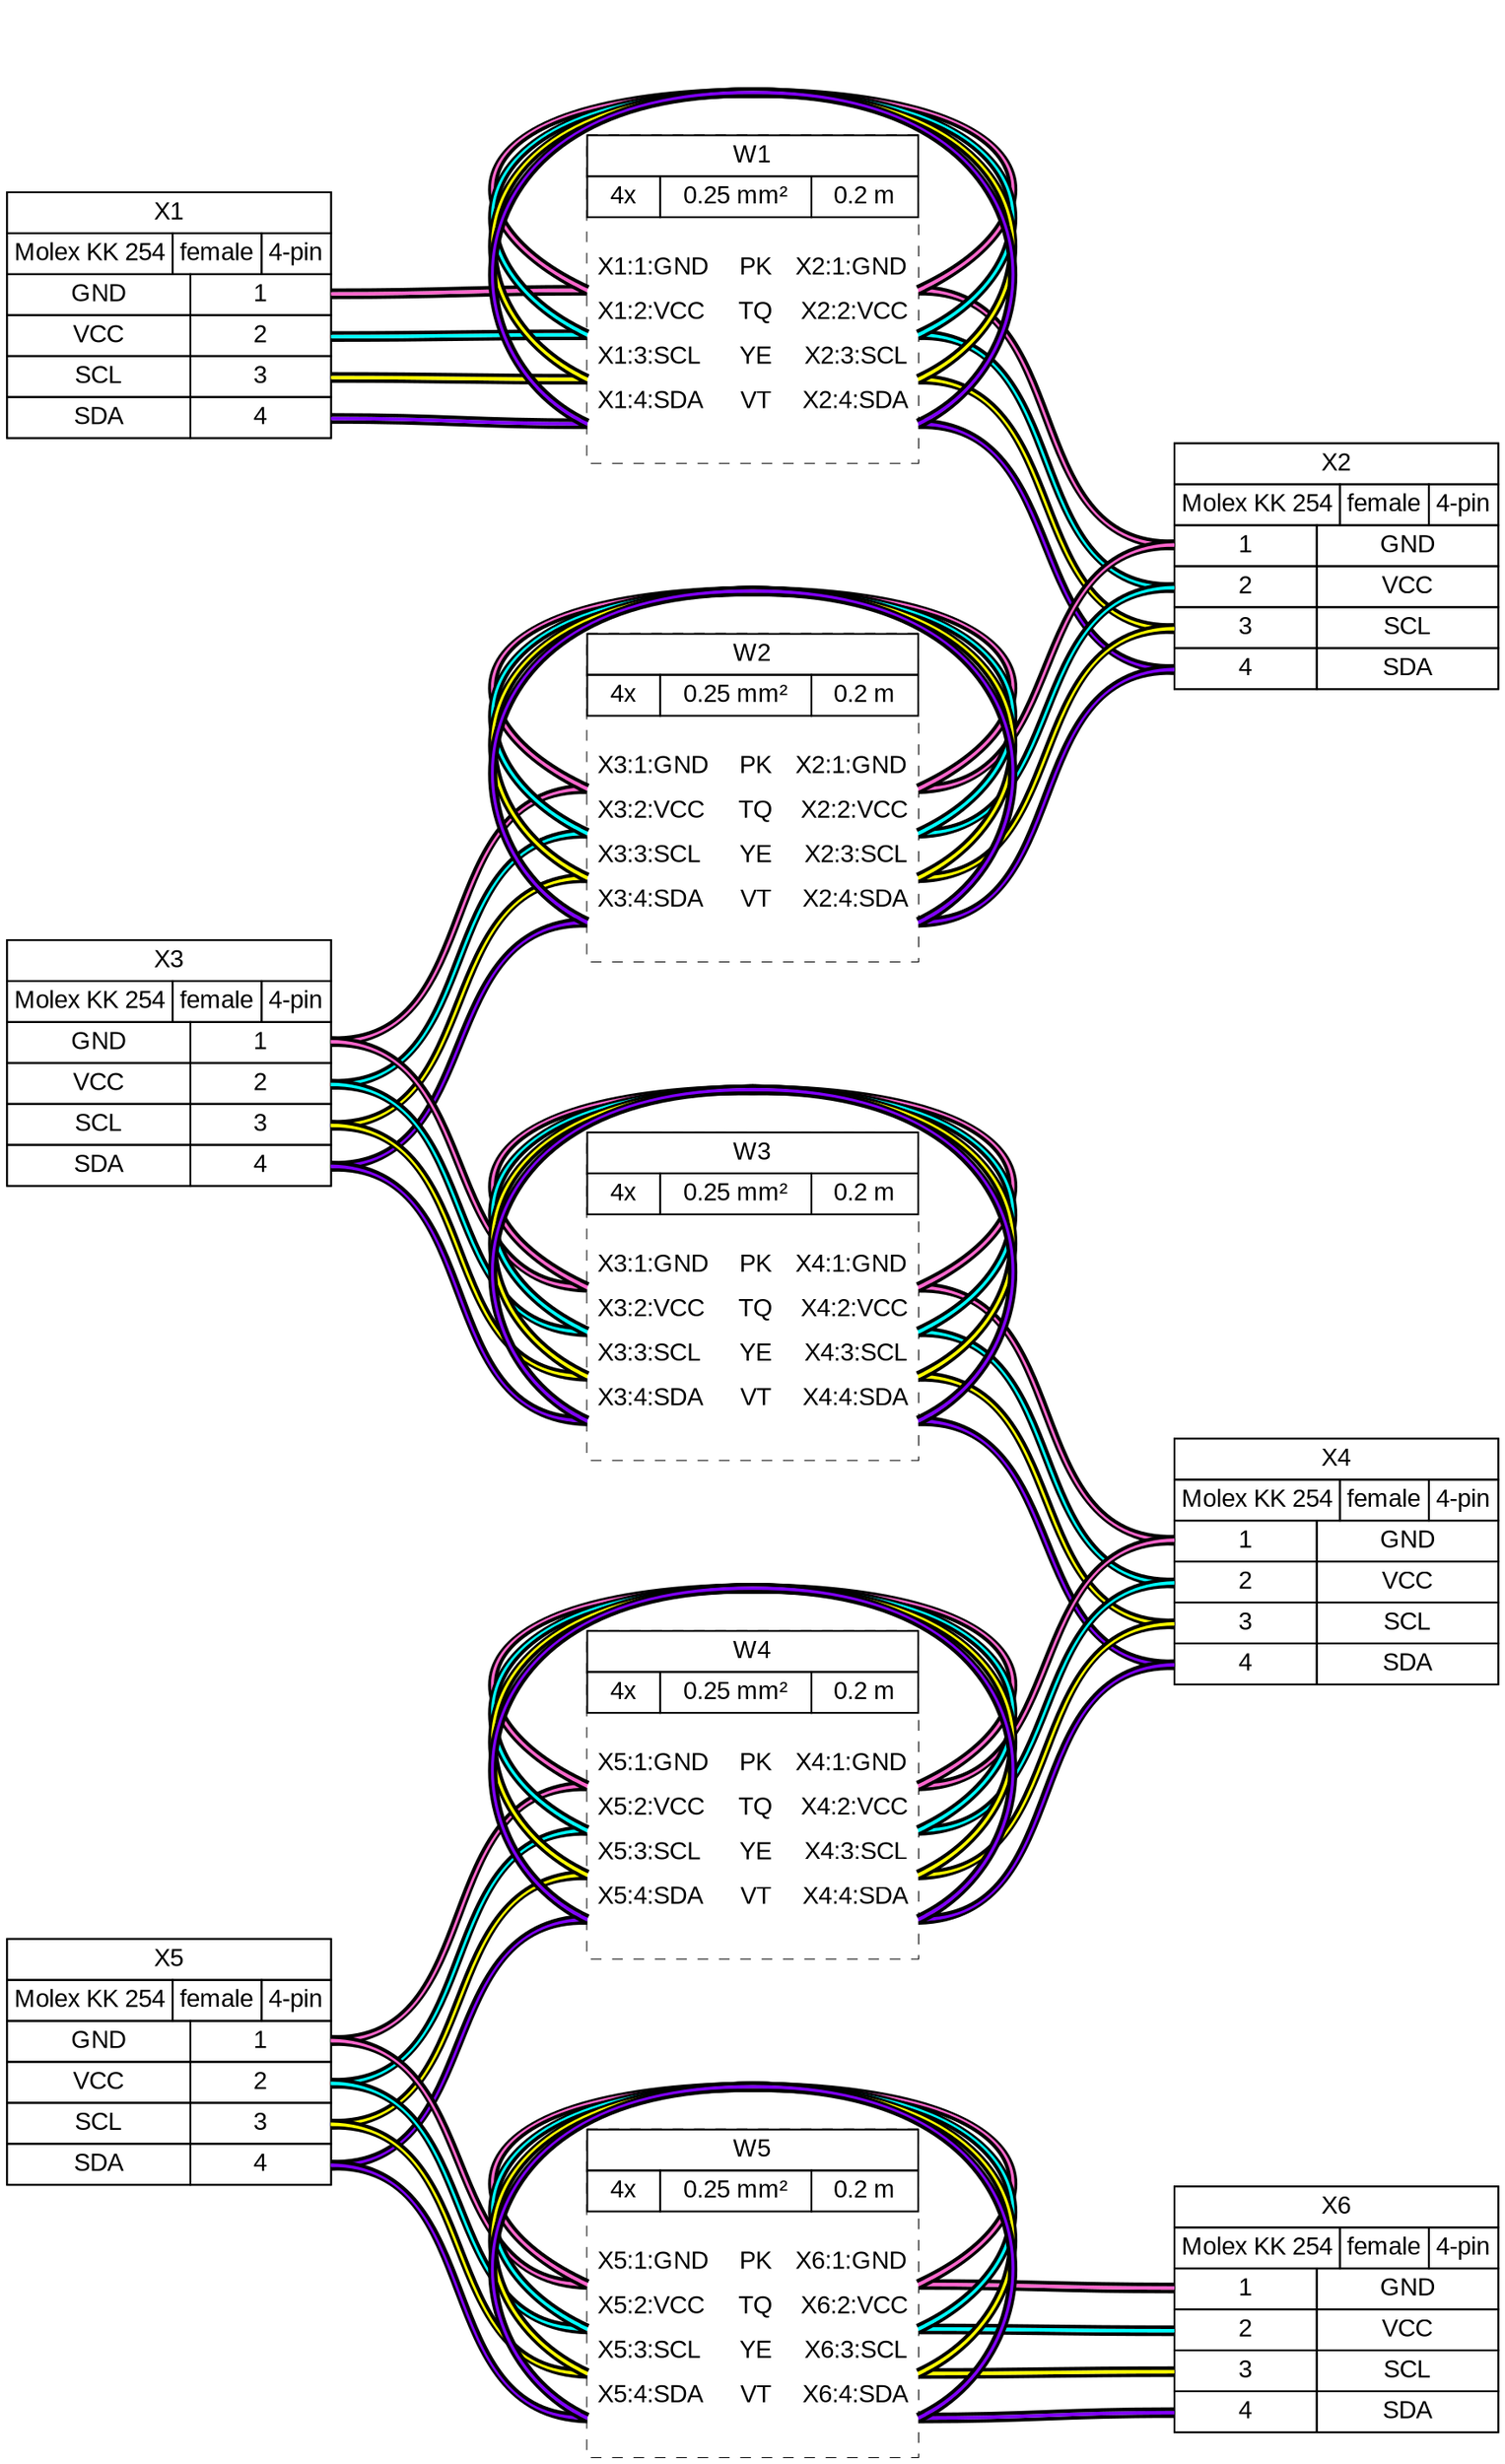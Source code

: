 graph {
// Graph generated by WireViz 0.5-dev+refactor
// https://github.com/wireviz/WireViz
	graph [bgcolor="#FFFFFF" fontname=arial nodesep=0.33 rankdir=LR ranksep=2]
	node [fillcolor="#FFFFFF" fontname=arial height=0 margin=0 shape=none style=filled width=0]
	edge [fontname=arial style=bold]
	X1 [label=<
<table border="0" cellspacing="0" cellpadding="0" bgcolor="#FFFFFF">
 <tr>
  <td>
   <table border="0" cellborder="1" cellpadding="3" cellspacing="0">
    <tr>
     <td>X1</td>
    </tr>
   </table>
  </td>
 </tr>
 <tr>
  <td>
   <table border="0" cellborder="1" cellpadding="3" cellspacing="0">
    <tr>
     <td>Molex KK 254</td>
     <td>female</td>
     <td>4-pin</td>
    </tr>
   </table>
  </td>
 </tr>
 <tr>
  <td>
   <table border="0" cellborder="1" cellpadding="3" cellspacing="0">
    <tr>
     <td>GND</td>
     <td port="p1r">1</td>
    </tr>
    <tr>
     <td>VCC</td>
     <td port="p2r">2</td>
    </tr>
    <tr>
     <td>SCL</td>
     <td port="p3r">3</td>
    </tr>
    <tr>
     <td>SDA</td>
     <td port="p4r">4</td>
    </tr>
   </table>
  </td>
 </tr>
</table>
> shape=box style=filled]
	X2 [label=<
<table border="0" cellspacing="0" cellpadding="0" bgcolor="#FFFFFF">
 <tr>
  <td>
   <table border="0" cellborder="1" cellpadding="3" cellspacing="0">
    <tr>
     <td>X2</td>
    </tr>
   </table>
  </td>
 </tr>
 <tr>
  <td>
   <table border="0" cellborder="1" cellpadding="3" cellspacing="0">
    <tr>
     <td>Molex KK 254</td>
     <td>female</td>
     <td>4-pin</td>
    </tr>
   </table>
  </td>
 </tr>
 <tr>
  <td>
   <table border="0" cellborder="1" cellpadding="3" cellspacing="0">
    <tr>
     <td port="p1l">1</td>
     <td>GND</td>
    </tr>
    <tr>
     <td port="p2l">2</td>
     <td>VCC</td>
    </tr>
    <tr>
     <td port="p3l">3</td>
     <td>SCL</td>
    </tr>
    <tr>
     <td port="p4l">4</td>
     <td>SDA</td>
    </tr>
   </table>
  </td>
 </tr>
</table>
> shape=box style=filled]
	X3 [label=<
<table border="0" cellspacing="0" cellpadding="0" bgcolor="#FFFFFF">
 <tr>
  <td>
   <table border="0" cellborder="1" cellpadding="3" cellspacing="0">
    <tr>
     <td>X3</td>
    </tr>
   </table>
  </td>
 </tr>
 <tr>
  <td>
   <table border="0" cellborder="1" cellpadding="3" cellspacing="0">
    <tr>
     <td>Molex KK 254</td>
     <td>female</td>
     <td>4-pin</td>
    </tr>
   </table>
  </td>
 </tr>
 <tr>
  <td>
   <table border="0" cellborder="1" cellpadding="3" cellspacing="0">
    <tr>
     <td>GND</td>
     <td port="p1r">1</td>
    </tr>
    <tr>
     <td>VCC</td>
     <td port="p2r">2</td>
    </tr>
    <tr>
     <td>SCL</td>
     <td port="p3r">3</td>
    </tr>
    <tr>
     <td>SDA</td>
     <td port="p4r">4</td>
    </tr>
   </table>
  </td>
 </tr>
</table>
> shape=box style=filled]
	X4 [label=<
<table border="0" cellspacing="0" cellpadding="0" bgcolor="#FFFFFF">
 <tr>
  <td>
   <table border="0" cellborder="1" cellpadding="3" cellspacing="0">
    <tr>
     <td>X4</td>
    </tr>
   </table>
  </td>
 </tr>
 <tr>
  <td>
   <table border="0" cellborder="1" cellpadding="3" cellspacing="0">
    <tr>
     <td>Molex KK 254</td>
     <td>female</td>
     <td>4-pin</td>
    </tr>
   </table>
  </td>
 </tr>
 <tr>
  <td>
   <table border="0" cellborder="1" cellpadding="3" cellspacing="0">
    <tr>
     <td port="p1l">1</td>
     <td>GND</td>
    </tr>
    <tr>
     <td port="p2l">2</td>
     <td>VCC</td>
    </tr>
    <tr>
     <td port="p3l">3</td>
     <td>SCL</td>
    </tr>
    <tr>
     <td port="p4l">4</td>
     <td>SDA</td>
    </tr>
   </table>
  </td>
 </tr>
</table>
> shape=box style=filled]
	X5 [label=<
<table border="0" cellspacing="0" cellpadding="0" bgcolor="#FFFFFF">
 <tr>
  <td>
   <table border="0" cellborder="1" cellpadding="3" cellspacing="0">
    <tr>
     <td>X5</td>
    </tr>
   </table>
  </td>
 </tr>
 <tr>
  <td>
   <table border="0" cellborder="1" cellpadding="3" cellspacing="0">
    <tr>
     <td>Molex KK 254</td>
     <td>female</td>
     <td>4-pin</td>
    </tr>
   </table>
  </td>
 </tr>
 <tr>
  <td>
   <table border="0" cellborder="1" cellpadding="3" cellspacing="0">
    <tr>
     <td>GND</td>
     <td port="p1r">1</td>
    </tr>
    <tr>
     <td>VCC</td>
     <td port="p2r">2</td>
    </tr>
    <tr>
     <td>SCL</td>
     <td port="p3r">3</td>
    </tr>
    <tr>
     <td>SDA</td>
     <td port="p4r">4</td>
    </tr>
   </table>
  </td>
 </tr>
</table>
> shape=box style=filled]
	X6 [label=<
<table border="0" cellspacing="0" cellpadding="0" bgcolor="#FFFFFF">
 <tr>
  <td>
   <table border="0" cellborder="1" cellpadding="3" cellspacing="0">
    <tr>
     <td>X6</td>
    </tr>
   </table>
  </td>
 </tr>
 <tr>
  <td>
   <table border="0" cellborder="1" cellpadding="3" cellspacing="0">
    <tr>
     <td>Molex KK 254</td>
     <td>female</td>
     <td>4-pin</td>
    </tr>
   </table>
  </td>
 </tr>
 <tr>
  <td>
   <table border="0" cellborder="1" cellpadding="3" cellspacing="0">
    <tr>
     <td port="p1l">1</td>
     <td>GND</td>
    </tr>
    <tr>
     <td port="p2l">2</td>
     <td>VCC</td>
    </tr>
    <tr>
     <td port="p3l">3</td>
     <td>SCL</td>
    </tr>
    <tr>
     <td port="p4l">4</td>
     <td>SDA</td>
    </tr>
   </table>
  </td>
 </tr>
</table>
> shape=box style=filled]
	W1 [label=<
<table border="0" cellspacing="0" cellpadding="0" bgcolor="#FFFFFF">
 <tr>
  <td>
   <table border="0" cellborder="1" cellpadding="3" cellspacing="0">
    <tr>
     <td>W1</td>
    </tr>
   </table>
  </td>
 </tr>
 <tr>
  <td>
   <table border="0" cellborder="1" cellpadding="3" cellspacing="0">
    <tr>
     <td>4x</td>
     <td>0.25 mm²</td>
     <td>0.2 m</td>
    </tr>
   </table>
  </td>
 </tr>
 <tr>
  <td>
   <table border="0" cellborder="0" cellspacing="0">
    <tr>
     <td>&nbsp;</td>
    </tr>
    <tr>
     <td align="left"> X1:1:GND</td>
     <td> </td>
     <td></td>
     <td>PK</td>
     <td> </td>
     <td align="right">X2:1:GND </td>
    </tr>
    <tr>
     <td border="0" cellspacing="0" cellpadding="0" colspan="6" height="6" port="w1"></td>
    </tr>
    <tr>
     <td align="left"> X1:2:VCC</td>
     <td> </td>
     <td></td>
     <td>TQ</td>
     <td> </td>
     <td align="right">X2:2:VCC </td>
    </tr>
    <tr>
     <td border="0" cellspacing="0" cellpadding="0" colspan="6" height="6" port="w2"></td>
    </tr>
    <tr>
     <td align="left"> X1:3:SCL</td>
     <td> </td>
     <td></td>
     <td>YE</td>
     <td> </td>
     <td align="right">X2:3:SCL </td>
    </tr>
    <tr>
     <td border="0" cellspacing="0" cellpadding="0" colspan="6" height="6" port="w3"></td>
    </tr>
    <tr>
     <td align="left"> X1:4:SDA</td>
     <td> </td>
     <td></td>
     <td>VT</td>
     <td> </td>
     <td align="right">X2:4:SDA </td>
    </tr>
    <tr>
     <td border="0" cellspacing="0" cellpadding="0" colspan="6" height="6" port="w4"></td>
    </tr>
    <tr>
     <td>&nbsp;</td>
    </tr>
   </table>
  </td>
 </tr>
</table>
> shape=box style="filled,dashed"]
	edge [color="#000000:#FF66CC:#000000"]
	X1:p1r:e -- W1:w1:w
	W1:w1:e -- X2:p1l:w
	edge [color="#000000:#00FFFF:#000000"]
	X1:p2r:e -- W1:w2:w
	W1:w2:e -- X2:p2l:w
	edge [color="#000000:#FFFF00:#000000"]
	X1:p3r:e -- W1:w3:w
	W1:w3:e -- X2:p3l:w
	edge [color="#000000:#8000FF:#000000"]
	X1:p4r:e -- W1:w4:w
	W1:w4:e -- X2:p4l:w
	W1:w1:e -- W1:w1:w [color="#000000:#FF66CC:#000000" straight=straight]
	W1:w2:e -- W1:w2:w [color="#000000:#00FFFF:#000000" straight=straight]
	W1:w3:e -- W1:w3:w [color="#000000:#FFFF00:#000000" straight=straight]
	W1:w4:e -- W1:w4:w [color="#000000:#8000FF:#000000" straight=straight]
	W2 [label=<
<table border="0" cellspacing="0" cellpadding="0" bgcolor="#FFFFFF">
 <tr>
  <td>
   <table border="0" cellborder="1" cellpadding="3" cellspacing="0">
    <tr>
     <td>W2</td>
    </tr>
   </table>
  </td>
 </tr>
 <tr>
  <td>
   <table border="0" cellborder="1" cellpadding="3" cellspacing="0">
    <tr>
     <td>4x</td>
     <td>0.25 mm²</td>
     <td>0.2 m</td>
    </tr>
   </table>
  </td>
 </tr>
 <tr>
  <td>
   <table border="0" cellborder="0" cellspacing="0">
    <tr>
     <td>&nbsp;</td>
    </tr>
    <tr>
     <td align="left"> X3:1:GND</td>
     <td> </td>
     <td></td>
     <td>PK</td>
     <td> </td>
     <td align="right">X2:1:GND </td>
    </tr>
    <tr>
     <td border="0" cellspacing="0" cellpadding="0" colspan="6" height="6" port="w1"></td>
    </tr>
    <tr>
     <td align="left"> X3:2:VCC</td>
     <td> </td>
     <td></td>
     <td>TQ</td>
     <td> </td>
     <td align="right">X2:2:VCC </td>
    </tr>
    <tr>
     <td border="0" cellspacing="0" cellpadding="0" colspan="6" height="6" port="w2"></td>
    </tr>
    <tr>
     <td align="left"> X3:3:SCL</td>
     <td> </td>
     <td></td>
     <td>YE</td>
     <td> </td>
     <td align="right">X2:3:SCL </td>
    </tr>
    <tr>
     <td border="0" cellspacing="0" cellpadding="0" colspan="6" height="6" port="w3"></td>
    </tr>
    <tr>
     <td align="left"> X3:4:SDA</td>
     <td> </td>
     <td></td>
     <td>VT</td>
     <td> </td>
     <td align="right">X2:4:SDA </td>
    </tr>
    <tr>
     <td border="0" cellspacing="0" cellpadding="0" colspan="6" height="6" port="w4"></td>
    </tr>
    <tr>
     <td>&nbsp;</td>
    </tr>
   </table>
  </td>
 </tr>
</table>
> shape=box style="filled,dashed"]
	edge [color="#000000:#FF66CC:#000000"]
	X3:p1r:e -- W2:w1:w
	W2:w1:e -- X2:p1l:w
	edge [color="#000000:#00FFFF:#000000"]
	X3:p2r:e -- W2:w2:w
	W2:w2:e -- X2:p2l:w
	edge [color="#000000:#FFFF00:#000000"]
	X3:p3r:e -- W2:w3:w
	W2:w3:e -- X2:p3l:w
	edge [color="#000000:#8000FF:#000000"]
	X3:p4r:e -- W2:w4:w
	W2:w4:e -- X2:p4l:w
	W2:w1:e -- W2:w1:w [color="#000000:#FF66CC:#000000" straight=straight]
	W2:w2:e -- W2:w2:w [color="#000000:#00FFFF:#000000" straight=straight]
	W2:w3:e -- W2:w3:w [color="#000000:#FFFF00:#000000" straight=straight]
	W2:w4:e -- W2:w4:w [color="#000000:#8000FF:#000000" straight=straight]
	W3 [label=<
<table border="0" cellspacing="0" cellpadding="0" bgcolor="#FFFFFF">
 <tr>
  <td>
   <table border="0" cellborder="1" cellpadding="3" cellspacing="0">
    <tr>
     <td>W3</td>
    </tr>
   </table>
  </td>
 </tr>
 <tr>
  <td>
   <table border="0" cellborder="1" cellpadding="3" cellspacing="0">
    <tr>
     <td>4x</td>
     <td>0.25 mm²</td>
     <td>0.2 m</td>
    </tr>
   </table>
  </td>
 </tr>
 <tr>
  <td>
   <table border="0" cellborder="0" cellspacing="0">
    <tr>
     <td>&nbsp;</td>
    </tr>
    <tr>
     <td align="left"> X3:1:GND</td>
     <td> </td>
     <td></td>
     <td>PK</td>
     <td> </td>
     <td align="right">X4:1:GND </td>
    </tr>
    <tr>
     <td border="0" cellspacing="0" cellpadding="0" colspan="6" height="6" port="w1"></td>
    </tr>
    <tr>
     <td align="left"> X3:2:VCC</td>
     <td> </td>
     <td></td>
     <td>TQ</td>
     <td> </td>
     <td align="right">X4:2:VCC </td>
    </tr>
    <tr>
     <td border="0" cellspacing="0" cellpadding="0" colspan="6" height="6" port="w2"></td>
    </tr>
    <tr>
     <td align="left"> X3:3:SCL</td>
     <td> </td>
     <td></td>
     <td>YE</td>
     <td> </td>
     <td align="right">X4:3:SCL </td>
    </tr>
    <tr>
     <td border="0" cellspacing="0" cellpadding="0" colspan="6" height="6" port="w3"></td>
    </tr>
    <tr>
     <td align="left"> X3:4:SDA</td>
     <td> </td>
     <td></td>
     <td>VT</td>
     <td> </td>
     <td align="right">X4:4:SDA </td>
    </tr>
    <tr>
     <td border="0" cellspacing="0" cellpadding="0" colspan="6" height="6" port="w4"></td>
    </tr>
    <tr>
     <td>&nbsp;</td>
    </tr>
   </table>
  </td>
 </tr>
</table>
> shape=box style="filled,dashed"]
	edge [color="#000000:#FF66CC:#000000"]
	X3:p1r:e -- W3:w1:w
	W3:w1:e -- X4:p1l:w
	edge [color="#000000:#00FFFF:#000000"]
	X3:p2r:e -- W3:w2:w
	W3:w2:e -- X4:p2l:w
	edge [color="#000000:#FFFF00:#000000"]
	X3:p3r:e -- W3:w3:w
	W3:w3:e -- X4:p3l:w
	edge [color="#000000:#8000FF:#000000"]
	X3:p4r:e -- W3:w4:w
	W3:w4:e -- X4:p4l:w
	W3:w1:e -- W3:w1:w [color="#000000:#FF66CC:#000000" straight=straight]
	W3:w2:e -- W3:w2:w [color="#000000:#00FFFF:#000000" straight=straight]
	W3:w3:e -- W3:w3:w [color="#000000:#FFFF00:#000000" straight=straight]
	W3:w4:e -- W3:w4:w [color="#000000:#8000FF:#000000" straight=straight]
	W4 [label=<
<table border="0" cellspacing="0" cellpadding="0" bgcolor="#FFFFFF">
 <tr>
  <td>
   <table border="0" cellborder="1" cellpadding="3" cellspacing="0">
    <tr>
     <td>W4</td>
    </tr>
   </table>
  </td>
 </tr>
 <tr>
  <td>
   <table border="0" cellborder="1" cellpadding="3" cellspacing="0">
    <tr>
     <td>4x</td>
     <td>0.25 mm²</td>
     <td>0.2 m</td>
    </tr>
   </table>
  </td>
 </tr>
 <tr>
  <td>
   <table border="0" cellborder="0" cellspacing="0">
    <tr>
     <td>&nbsp;</td>
    </tr>
    <tr>
     <td align="left"> X5:1:GND</td>
     <td> </td>
     <td></td>
     <td>PK</td>
     <td> </td>
     <td align="right">X4:1:GND </td>
    </tr>
    <tr>
     <td border="0" cellspacing="0" cellpadding="0" colspan="6" height="6" port="w1"></td>
    </tr>
    <tr>
     <td align="left"> X5:2:VCC</td>
     <td> </td>
     <td></td>
     <td>TQ</td>
     <td> </td>
     <td align="right">X4:2:VCC </td>
    </tr>
    <tr>
     <td border="0" cellspacing="0" cellpadding="0" colspan="6" height="6" port="w2"></td>
    </tr>
    <tr>
     <td align="left"> X5:3:SCL</td>
     <td> </td>
     <td></td>
     <td>YE</td>
     <td> </td>
     <td align="right">X4:3:SCL </td>
    </tr>
    <tr>
     <td border="0" cellspacing="0" cellpadding="0" colspan="6" height="6" port="w3"></td>
    </tr>
    <tr>
     <td align="left"> X5:4:SDA</td>
     <td> </td>
     <td></td>
     <td>VT</td>
     <td> </td>
     <td align="right">X4:4:SDA </td>
    </tr>
    <tr>
     <td border="0" cellspacing="0" cellpadding="0" colspan="6" height="6" port="w4"></td>
    </tr>
    <tr>
     <td>&nbsp;</td>
    </tr>
   </table>
  </td>
 </tr>
</table>
> shape=box style="filled,dashed"]
	edge [color="#000000:#FF66CC:#000000"]
	X5:p1r:e -- W4:w1:w
	W4:w1:e -- X4:p1l:w
	edge [color="#000000:#00FFFF:#000000"]
	X5:p2r:e -- W4:w2:w
	W4:w2:e -- X4:p2l:w
	edge [color="#000000:#FFFF00:#000000"]
	X5:p3r:e -- W4:w3:w
	W4:w3:e -- X4:p3l:w
	edge [color="#000000:#8000FF:#000000"]
	X5:p4r:e -- W4:w4:w
	W4:w4:e -- X4:p4l:w
	W4:w1:e -- W4:w1:w [color="#000000:#FF66CC:#000000" straight=straight]
	W4:w2:e -- W4:w2:w [color="#000000:#00FFFF:#000000" straight=straight]
	W4:w3:e -- W4:w3:w [color="#000000:#FFFF00:#000000" straight=straight]
	W4:w4:e -- W4:w4:w [color="#000000:#8000FF:#000000" straight=straight]
	W5 [label=<
<table border="0" cellspacing="0" cellpadding="0" bgcolor="#FFFFFF">
 <tr>
  <td>
   <table border="0" cellborder="1" cellpadding="3" cellspacing="0">
    <tr>
     <td>W5</td>
    </tr>
   </table>
  </td>
 </tr>
 <tr>
  <td>
   <table border="0" cellborder="1" cellpadding="3" cellspacing="0">
    <tr>
     <td>4x</td>
     <td>0.25 mm²</td>
     <td>0.2 m</td>
    </tr>
   </table>
  </td>
 </tr>
 <tr>
  <td>
   <table border="0" cellborder="0" cellspacing="0">
    <tr>
     <td>&nbsp;</td>
    </tr>
    <tr>
     <td align="left"> X5:1:GND</td>
     <td> </td>
     <td></td>
     <td>PK</td>
     <td> </td>
     <td align="right">X6:1:GND </td>
    </tr>
    <tr>
     <td border="0" cellspacing="0" cellpadding="0" colspan="6" height="6" port="w1"></td>
    </tr>
    <tr>
     <td align="left"> X5:2:VCC</td>
     <td> </td>
     <td></td>
     <td>TQ</td>
     <td> </td>
     <td align="right">X6:2:VCC </td>
    </tr>
    <tr>
     <td border="0" cellspacing="0" cellpadding="0" colspan="6" height="6" port="w2"></td>
    </tr>
    <tr>
     <td align="left"> X5:3:SCL</td>
     <td> </td>
     <td></td>
     <td>YE</td>
     <td> </td>
     <td align="right">X6:3:SCL </td>
    </tr>
    <tr>
     <td border="0" cellspacing="0" cellpadding="0" colspan="6" height="6" port="w3"></td>
    </tr>
    <tr>
     <td align="left"> X5:4:SDA</td>
     <td> </td>
     <td></td>
     <td>VT</td>
     <td> </td>
     <td align="right">X6:4:SDA </td>
    </tr>
    <tr>
     <td border="0" cellspacing="0" cellpadding="0" colspan="6" height="6" port="w4"></td>
    </tr>
    <tr>
     <td>&nbsp;</td>
    </tr>
   </table>
  </td>
 </tr>
</table>
> shape=box style="filled,dashed"]
	edge [color="#000000:#FF66CC:#000000"]
	X5:p1r:e -- W5:w1:w
	W5:w1:e -- X6:p1l:w
	edge [color="#000000:#00FFFF:#000000"]
	X5:p2r:e -- W5:w2:w
	W5:w2:e -- X6:p2l:w
	edge [color="#000000:#FFFF00:#000000"]
	X5:p3r:e -- W5:w3:w
	W5:w3:e -- X6:p3l:w
	edge [color="#000000:#8000FF:#000000"]
	X5:p4r:e -- W5:w4:w
	W5:w4:e -- X6:p4l:w
	W5:w1:e -- W5:w1:w [color="#000000:#FF66CC:#000000" straight=straight]
	W5:w2:e -- W5:w2:w [color="#000000:#00FFFF:#000000" straight=straight]
	W5:w3:e -- W5:w3:w [color="#000000:#FFFF00:#000000" straight=straight]
	W5:w4:e -- W5:w4:w [color="#000000:#8000FF:#000000" straight=straight]
}
